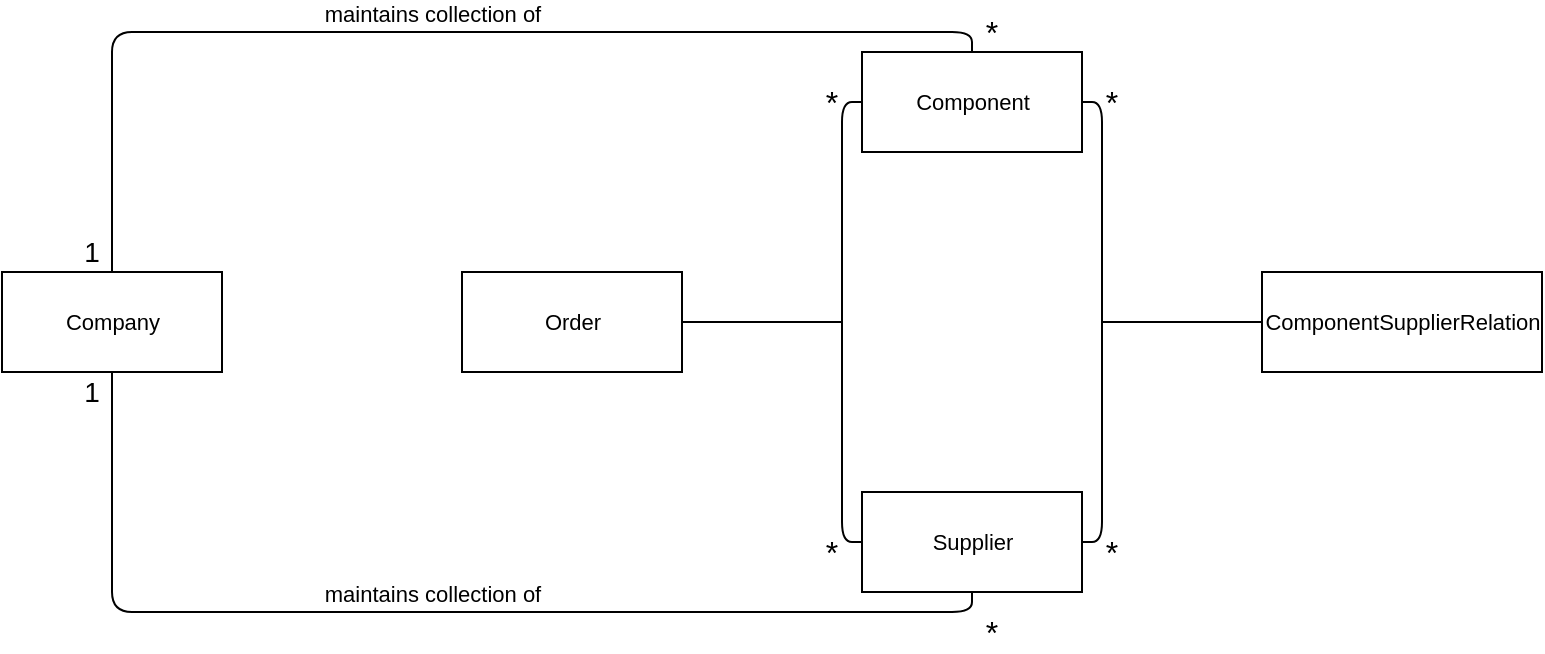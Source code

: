 <mxfile version="13.9.2" type="device"><diagram id="WNoiQQQ_ceYiryo8ccp_" name="Page-1"><mxGraphModel dx="1422" dy="813" grid="1" gridSize="10" guides="1" tooltips="1" connect="1" arrows="1" fold="1" page="1" pageScale="1" pageWidth="850" pageHeight="1100" math="0" shadow="0"><root><mxCell id="0"/><mxCell id="1" parent="0"/><mxCell id="K9rcmPwDuByM-ZGsJJ1K-1" value="Company" style="html=1;fontSize=11;" vertex="1" parent="1"><mxGeometry x="40" y="340" width="110" height="50" as="geometry"/></mxCell><mxCell id="K9rcmPwDuByM-ZGsJJ1K-2" value="Component" style="html=1;fontSize=11;" vertex="1" parent="1"><mxGeometry x="470" y="230" width="110" height="50" as="geometry"/></mxCell><mxCell id="K9rcmPwDuByM-ZGsJJ1K-3" value="Supplier" style="html=1;fontSize=11;" vertex="1" parent="1"><mxGeometry x="470" y="450" width="110" height="50" as="geometry"/></mxCell><mxCell id="K9rcmPwDuByM-ZGsJJ1K-4" value="Order" style="html=1;fontSize=11;align=center;" vertex="1" parent="1"><mxGeometry x="270" y="340" width="110" height="50" as="geometry"/></mxCell><mxCell id="K9rcmPwDuByM-ZGsJJ1K-5" value="ComponentSupplierRelation" style="html=1;fontSize=11;align=center;" vertex="1" parent="1"><mxGeometry x="670" y="340" width="140" height="50" as="geometry"/></mxCell><mxCell id="K9rcmPwDuByM-ZGsJJ1K-6" value="maintains collection of" style="html=1;verticalAlign=bottom;endArrow=none;fontSize=11;edgeStyle=orthogonalEdgeStyle;exitX=0.5;exitY=0;exitDx=0;exitDy=0;entryX=0.5;entryY=0;entryDx=0;entryDy=0;endFill=0;elbow=vertical;" edge="1" parent="1" source="K9rcmPwDuByM-ZGsJJ1K-1" target="K9rcmPwDuByM-ZGsJJ1K-2"><mxGeometry width="80" relative="1" as="geometry"><mxPoint x="115" y="340" as="sourcePoint"/><mxPoint x="445" y="230" as="targetPoint"/></mxGeometry></mxCell><mxCell id="K9rcmPwDuByM-ZGsJJ1K-7" value="maintains collection of" style="html=1;verticalAlign=bottom;endArrow=none;fontSize=11;edgeStyle=orthogonalEdgeStyle;exitX=0.5;exitY=1;exitDx=0;exitDy=0;entryX=0.5;entryY=1;entryDx=0;entryDy=0;endFill=0;elbow=vertical;" edge="1" parent="1" source="K9rcmPwDuByM-ZGsJJ1K-1" target="K9rcmPwDuByM-ZGsJJ1K-3"><mxGeometry width="80" relative="1" as="geometry"><mxPoint x="125" y="350" as="sourcePoint"/><mxPoint x="455" y="240" as="targetPoint"/></mxGeometry></mxCell><mxCell id="K9rcmPwDuByM-ZGsJJ1K-8" value="" style="endArrow=none;html=1;exitX=1;exitY=0.5;exitDx=0;exitDy=0;entryX=1;entryY=0.5;entryDx=0;entryDy=0;edgeStyle=orthogonalEdgeStyle;" edge="1" parent="1" source="K9rcmPwDuByM-ZGsJJ1K-2" target="K9rcmPwDuByM-ZGsJJ1K-3"><mxGeometry width="50" height="50" relative="1" as="geometry"><mxPoint x="400" y="440" as="sourcePoint"/><mxPoint x="450" y="390" as="targetPoint"/></mxGeometry></mxCell><mxCell id="K9rcmPwDuByM-ZGsJJ1K-9" value="" style="endArrow=none;html=1;entryX=0;entryY=0.5;entryDx=0;entryDy=0;" edge="1" parent="1" target="K9rcmPwDuByM-ZGsJJ1K-5"><mxGeometry width="50" height="50" relative="1" as="geometry"><mxPoint x="590" y="365" as="sourcePoint"/><mxPoint x="450" y="390" as="targetPoint"/></mxGeometry></mxCell><mxCell id="K9rcmPwDuByM-ZGsJJ1K-10" value="" style="endArrow=none;html=1;entryX=0;entryY=0.5;entryDx=0;entryDy=0;exitX=0;exitY=0.5;exitDx=0;exitDy=0;edgeStyle=orthogonalEdgeStyle;" edge="1" parent="1" source="K9rcmPwDuByM-ZGsJJ1K-3" target="K9rcmPwDuByM-ZGsJJ1K-2"><mxGeometry width="50" height="50" relative="1" as="geometry"><mxPoint x="400" y="440" as="sourcePoint"/><mxPoint x="450" y="390" as="targetPoint"/></mxGeometry></mxCell><mxCell id="K9rcmPwDuByM-ZGsJJ1K-11" value="" style="endArrow=none;html=1;entryX=1;entryY=0.5;entryDx=0;entryDy=0;" edge="1" parent="1" target="K9rcmPwDuByM-ZGsJJ1K-4"><mxGeometry width="50" height="50" relative="1" as="geometry"><mxPoint x="460" y="365" as="sourcePoint"/><mxPoint x="450" y="390" as="targetPoint"/></mxGeometry></mxCell><mxCell id="K9rcmPwDuByM-ZGsJJ1K-12" value="1" style="text;html=1;strokeColor=none;fillColor=none;align=center;verticalAlign=middle;whiteSpace=wrap;rounded=0;fontSize=14;" vertex="1" parent="1"><mxGeometry x="80" y="320" width="10" height="20" as="geometry"/></mxCell><mxCell id="K9rcmPwDuByM-ZGsJJ1K-13" value="*" style="text;html=1;strokeColor=none;fillColor=none;align=center;verticalAlign=middle;whiteSpace=wrap;rounded=0;fontSize=16;" vertex="1" parent="1"><mxGeometry x="530" y="210" width="10" height="20" as="geometry"/></mxCell><mxCell id="K9rcmPwDuByM-ZGsJJ1K-14" value="*" style="text;html=1;strokeColor=none;fillColor=none;align=center;verticalAlign=middle;whiteSpace=wrap;rounded=0;fontSize=16;" vertex="1" parent="1"><mxGeometry x="530" y="510" width="10" height="20" as="geometry"/></mxCell><mxCell id="K9rcmPwDuByM-ZGsJJ1K-15" value="*" style="text;html=1;strokeColor=none;fillColor=none;align=center;verticalAlign=middle;whiteSpace=wrap;rounded=0;fontSize=16;" vertex="1" parent="1"><mxGeometry x="450" y="245" width="10" height="20" as="geometry"/></mxCell><mxCell id="K9rcmPwDuByM-ZGsJJ1K-16" value="*" style="text;html=1;strokeColor=none;fillColor=none;align=center;verticalAlign=middle;whiteSpace=wrap;rounded=0;fontSize=16;" vertex="1" parent="1"><mxGeometry x="450" y="470" width="10" height="20" as="geometry"/></mxCell><mxCell id="K9rcmPwDuByM-ZGsJJ1K-17" value="*" style="text;html=1;strokeColor=none;fillColor=none;align=center;verticalAlign=middle;whiteSpace=wrap;rounded=0;fontSize=16;" vertex="1" parent="1"><mxGeometry x="590" y="245" width="10" height="20" as="geometry"/></mxCell><mxCell id="K9rcmPwDuByM-ZGsJJ1K-20" value="*" style="text;html=1;strokeColor=none;fillColor=none;align=center;verticalAlign=middle;whiteSpace=wrap;rounded=0;fontSize=16;" vertex="1" parent="1"><mxGeometry x="590" y="470" width="10" height="20" as="geometry"/></mxCell><mxCell id="K9rcmPwDuByM-ZGsJJ1K-21" value="1" style="text;html=1;strokeColor=none;fillColor=none;align=center;verticalAlign=middle;whiteSpace=wrap;rounded=0;fontSize=14;" vertex="1" parent="1"><mxGeometry x="80" y="390" width="10" height="20" as="geometry"/></mxCell></root></mxGraphModel></diagram></mxfile>